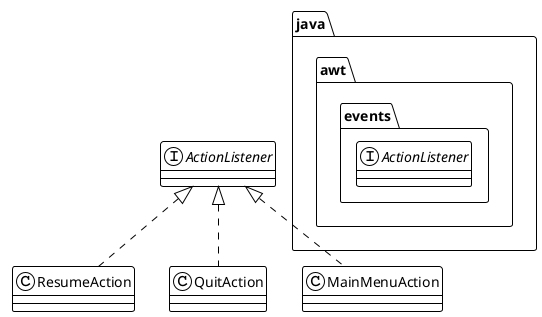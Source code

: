 @startuml PauseMenu
!theme plain

package java.awt.events{
    interface ActionListener
}

class ResumeAction implements ActionListener

class QuitAction implements ActionListener

class MainMenuAction implements ActionListener


@enduml